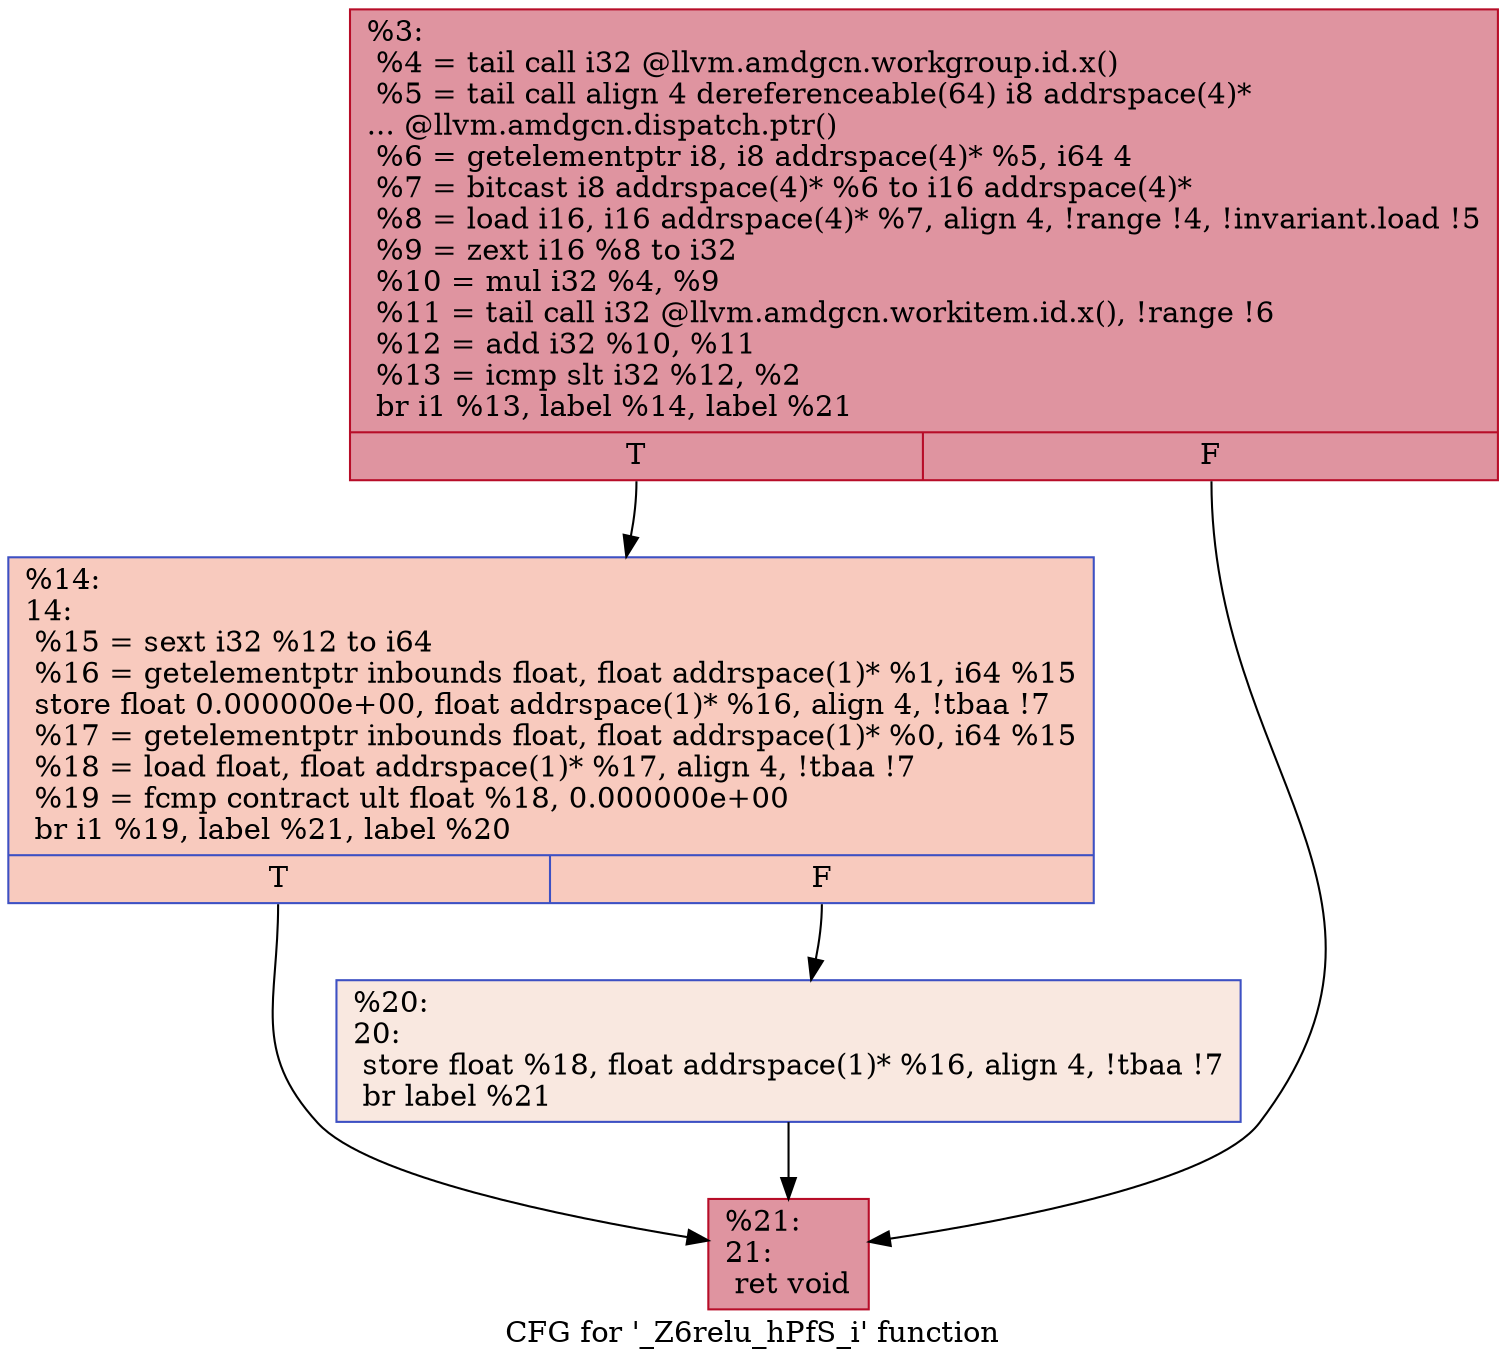 digraph "CFG for '_Z6relu_hPfS_i' function" {
	label="CFG for '_Z6relu_hPfS_i' function";

	Node0x4590050 [shape=record,color="#b70d28ff", style=filled, fillcolor="#b70d2870",label="{%3:\l  %4 = tail call i32 @llvm.amdgcn.workgroup.id.x()\l  %5 = tail call align 4 dereferenceable(64) i8 addrspace(4)*\l... @llvm.amdgcn.dispatch.ptr()\l  %6 = getelementptr i8, i8 addrspace(4)* %5, i64 4\l  %7 = bitcast i8 addrspace(4)* %6 to i16 addrspace(4)*\l  %8 = load i16, i16 addrspace(4)* %7, align 4, !range !4, !invariant.load !5\l  %9 = zext i16 %8 to i32\l  %10 = mul i32 %4, %9\l  %11 = tail call i32 @llvm.amdgcn.workitem.id.x(), !range !6\l  %12 = add i32 %10, %11\l  %13 = icmp slt i32 %12, %2\l  br i1 %13, label %14, label %21\l|{<s0>T|<s1>F}}"];
	Node0x4590050:s0 -> Node0x4591f60;
	Node0x4590050:s1 -> Node0x4591ff0;
	Node0x4591f60 [shape=record,color="#3d50c3ff", style=filled, fillcolor="#ef886b70",label="{%14:\l14:                                               \l  %15 = sext i32 %12 to i64\l  %16 = getelementptr inbounds float, float addrspace(1)* %1, i64 %15\l  store float 0.000000e+00, float addrspace(1)* %16, align 4, !tbaa !7\l  %17 = getelementptr inbounds float, float addrspace(1)* %0, i64 %15\l  %18 = load float, float addrspace(1)* %17, align 4, !tbaa !7\l  %19 = fcmp contract ult float %18, 0.000000e+00\l  br i1 %19, label %21, label %20\l|{<s0>T|<s1>F}}"];
	Node0x4591f60:s0 -> Node0x4591ff0;
	Node0x4591f60:s1 -> Node0x4593650;
	Node0x4593650 [shape=record,color="#3d50c3ff", style=filled, fillcolor="#f1ccb870",label="{%20:\l20:                                               \l  store float %18, float addrspace(1)* %16, align 4, !tbaa !7\l  br label %21\l}"];
	Node0x4593650 -> Node0x4591ff0;
	Node0x4591ff0 [shape=record,color="#b70d28ff", style=filled, fillcolor="#b70d2870",label="{%21:\l21:                                               \l  ret void\l}"];
}

